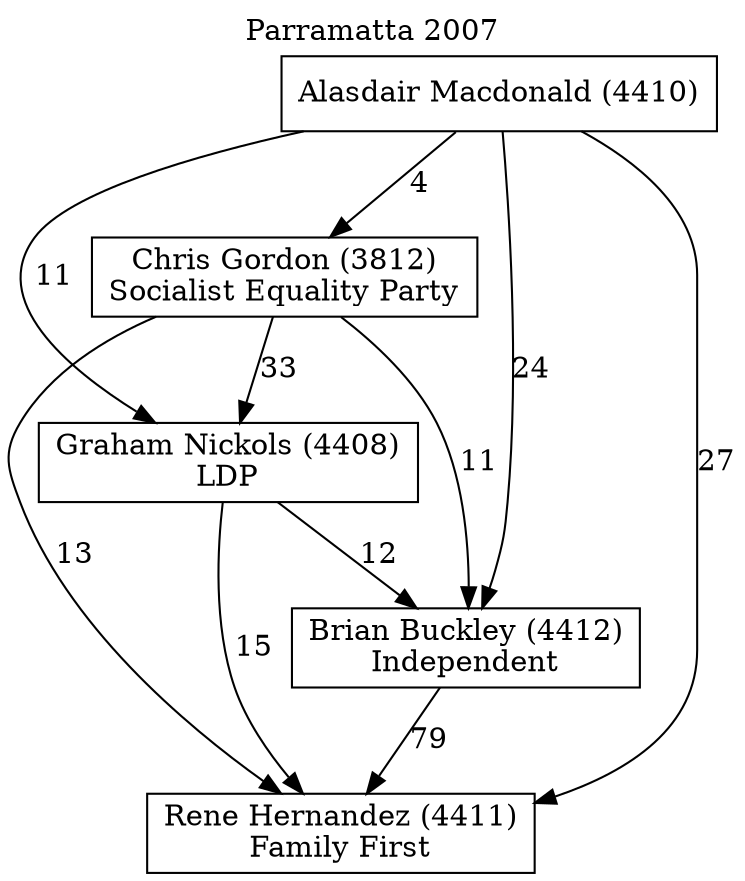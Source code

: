 // House preference flow
digraph "Rene Hernandez (4411)_Parramatta_2007" {
	graph [label="Parramatta 2007" labelloc=t mclimit=10]
	node [shape=box]
	"Rene Hernandez (4411)" [label="Rene Hernandez (4411)
Family First"]
	"Brian Buckley (4412)" [label="Brian Buckley (4412)
Independent"]
	"Graham Nickols (4408)" [label="Graham Nickols (4408)
LDP"]
	"Chris Gordon (3812)" [label="Chris Gordon (3812)
Socialist Equality Party"]
	"Alasdair Macdonald (4410)" [label="Alasdair Macdonald (4410)
"]
	"Brian Buckley (4412)" -> "Rene Hernandez (4411)" [label=79]
	"Graham Nickols (4408)" -> "Brian Buckley (4412)" [label=12]
	"Chris Gordon (3812)" -> "Graham Nickols (4408)" [label=33]
	"Alasdair Macdonald (4410)" -> "Chris Gordon (3812)" [label=4]
	"Graham Nickols (4408)" -> "Rene Hernandez (4411)" [label=15]
	"Chris Gordon (3812)" -> "Rene Hernandez (4411)" [label=13]
	"Alasdair Macdonald (4410)" -> "Rene Hernandez (4411)" [label=27]
	"Alasdair Macdonald (4410)" -> "Graham Nickols (4408)" [label=11]
	"Chris Gordon (3812)" -> "Brian Buckley (4412)" [label=11]
	"Alasdair Macdonald (4410)" -> "Brian Buckley (4412)" [label=24]
}
